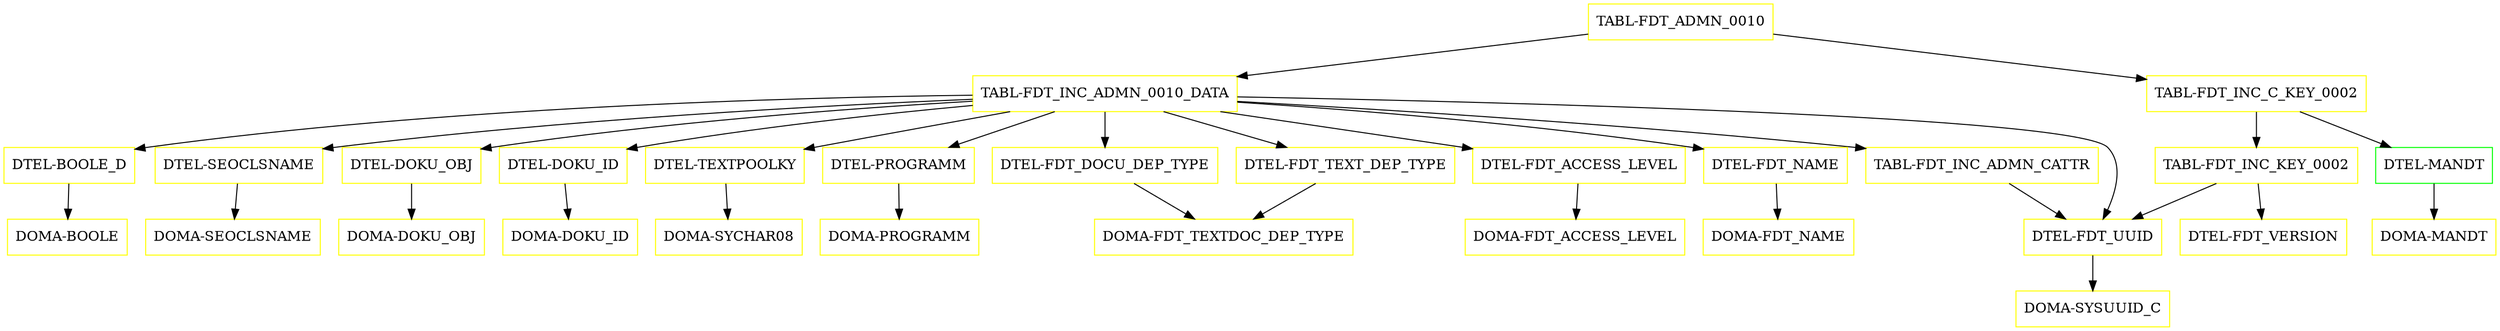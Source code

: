 digraph G {
  "TABL-FDT_ADMN_0010" [shape=box,color=yellow];
  "TABL-FDT_INC_ADMN_0010_DATA" [shape=box,color=yellow,URL="./TABL_FDT_INC_ADMN_0010_DATA.html"];
  "TABL-FDT_INC_ADMN_CATTR" [shape=box,color=yellow,URL="./TABL_FDT_INC_ADMN_CATTR.html"];
  "DTEL-FDT_UUID" [shape=box,color=yellow,URL="./DTEL_FDT_UUID.html"];
  "DOMA-SYSUUID_C" [shape=box,color=yellow,URL="./DOMA_SYSUUID_C.html"];
  "DTEL-BOOLE_D" [shape=box,color=yellow,URL="./DTEL_BOOLE_D.html"];
  "DOMA-BOOLE" [shape=box,color=yellow,URL="./DOMA_BOOLE.html"];
  "DTEL-SEOCLSNAME" [shape=box,color=yellow,URL="./DTEL_SEOCLSNAME.html"];
  "DOMA-SEOCLSNAME" [shape=box,color=yellow,URL="./DOMA_SEOCLSNAME.html"];
  "DTEL-DOKU_OBJ" [shape=box,color=yellow,URL="./DTEL_DOKU_OBJ.html"];
  "DOMA-DOKU_OBJ" [shape=box,color=yellow,URL="./DOMA_DOKU_OBJ.html"];
  "DTEL-DOKU_ID" [shape=box,color=yellow,URL="./DTEL_DOKU_ID.html"];
  "DOMA-DOKU_ID" [shape=box,color=yellow,URL="./DOMA_DOKU_ID.html"];
  "DTEL-TEXTPOOLKY" [shape=box,color=yellow,URL="./DTEL_TEXTPOOLKY.html"];
  "DOMA-SYCHAR08" [shape=box,color=yellow,URL="./DOMA_SYCHAR08.html"];
  "DTEL-PROGRAMM" [shape=box,color=yellow,URL="./DTEL_PROGRAMM.html"];
  "DOMA-PROGRAMM" [shape=box,color=yellow,URL="./DOMA_PROGRAMM.html"];
  "DTEL-FDT_DOCU_DEP_TYPE" [shape=box,color=yellow,URL="./DTEL_FDT_DOCU_DEP_TYPE.html"];
  "DOMA-FDT_TEXTDOC_DEP_TYPE" [shape=box,color=yellow,URL="./DOMA_FDT_TEXTDOC_DEP_TYPE.html"];
  "DTEL-FDT_TEXT_DEP_TYPE" [shape=box,color=yellow,URL="./DTEL_FDT_TEXT_DEP_TYPE.html"];
  "DTEL-FDT_ACCESS_LEVEL" [shape=box,color=yellow,URL="./DTEL_FDT_ACCESS_LEVEL.html"];
  "DOMA-FDT_ACCESS_LEVEL" [shape=box,color=yellow,URL="./DOMA_FDT_ACCESS_LEVEL.html"];
  "DTEL-FDT_NAME" [shape=box,color=yellow,URL="./DTEL_FDT_NAME.html"];
  "DOMA-FDT_NAME" [shape=box,color=yellow,URL="./DOMA_FDT_NAME.html"];
  "TABL-FDT_INC_C_KEY_0002" [shape=box,color=yellow,URL="./TABL_FDT_INC_C_KEY_0002.html"];
  "TABL-FDT_INC_KEY_0002" [shape=box,color=yellow,URL="./TABL_FDT_INC_KEY_0002.html"];
  "DTEL-FDT_VERSION" [shape=box,color=yellow,URL="./DTEL_FDT_VERSION.html"];
  "DTEL-MANDT" [shape=box,color=green,URL="./DTEL_MANDT.html"];
  "DOMA-MANDT" [shape=box,color=yellow,URL="./DOMA_MANDT.html"];
  "TABL-FDT_ADMN_0010" -> "TABL-FDT_INC_C_KEY_0002";
  "TABL-FDT_ADMN_0010" -> "TABL-FDT_INC_ADMN_0010_DATA";
  "TABL-FDT_INC_ADMN_0010_DATA" -> "DTEL-FDT_UUID";
  "TABL-FDT_INC_ADMN_0010_DATA" -> "DTEL-FDT_NAME";
  "TABL-FDT_INC_ADMN_0010_DATA" -> "DTEL-FDT_ACCESS_LEVEL";
  "TABL-FDT_INC_ADMN_0010_DATA" -> "DTEL-FDT_TEXT_DEP_TYPE";
  "TABL-FDT_INC_ADMN_0010_DATA" -> "DTEL-FDT_DOCU_DEP_TYPE";
  "TABL-FDT_INC_ADMN_0010_DATA" -> "DTEL-PROGRAMM";
  "TABL-FDT_INC_ADMN_0010_DATA" -> "DTEL-TEXTPOOLKY";
  "TABL-FDT_INC_ADMN_0010_DATA" -> "DTEL-DOKU_ID";
  "TABL-FDT_INC_ADMN_0010_DATA" -> "DTEL-DOKU_OBJ";
  "TABL-FDT_INC_ADMN_0010_DATA" -> "DTEL-SEOCLSNAME";
  "TABL-FDT_INC_ADMN_0010_DATA" -> "DTEL-BOOLE_D";
  "TABL-FDT_INC_ADMN_0010_DATA" -> "TABL-FDT_INC_ADMN_CATTR";
  "TABL-FDT_INC_ADMN_CATTR" -> "DTEL-FDT_UUID";
  "DTEL-FDT_UUID" -> "DOMA-SYSUUID_C";
  "DTEL-BOOLE_D" -> "DOMA-BOOLE";
  "DTEL-SEOCLSNAME" -> "DOMA-SEOCLSNAME";
  "DTEL-DOKU_OBJ" -> "DOMA-DOKU_OBJ";
  "DTEL-DOKU_ID" -> "DOMA-DOKU_ID";
  "DTEL-TEXTPOOLKY" -> "DOMA-SYCHAR08";
  "DTEL-PROGRAMM" -> "DOMA-PROGRAMM";
  "DTEL-FDT_DOCU_DEP_TYPE" -> "DOMA-FDT_TEXTDOC_DEP_TYPE";
  "DTEL-FDT_TEXT_DEP_TYPE" -> "DOMA-FDT_TEXTDOC_DEP_TYPE";
  "DTEL-FDT_ACCESS_LEVEL" -> "DOMA-FDT_ACCESS_LEVEL";
  "DTEL-FDT_NAME" -> "DOMA-FDT_NAME";
  "TABL-FDT_INC_C_KEY_0002" -> "DTEL-MANDT";
  "TABL-FDT_INC_C_KEY_0002" -> "TABL-FDT_INC_KEY_0002";
  "TABL-FDT_INC_KEY_0002" -> "DTEL-FDT_UUID";
  "TABL-FDT_INC_KEY_0002" -> "DTEL-FDT_VERSION";
  "DTEL-MANDT" -> "DOMA-MANDT";
}

